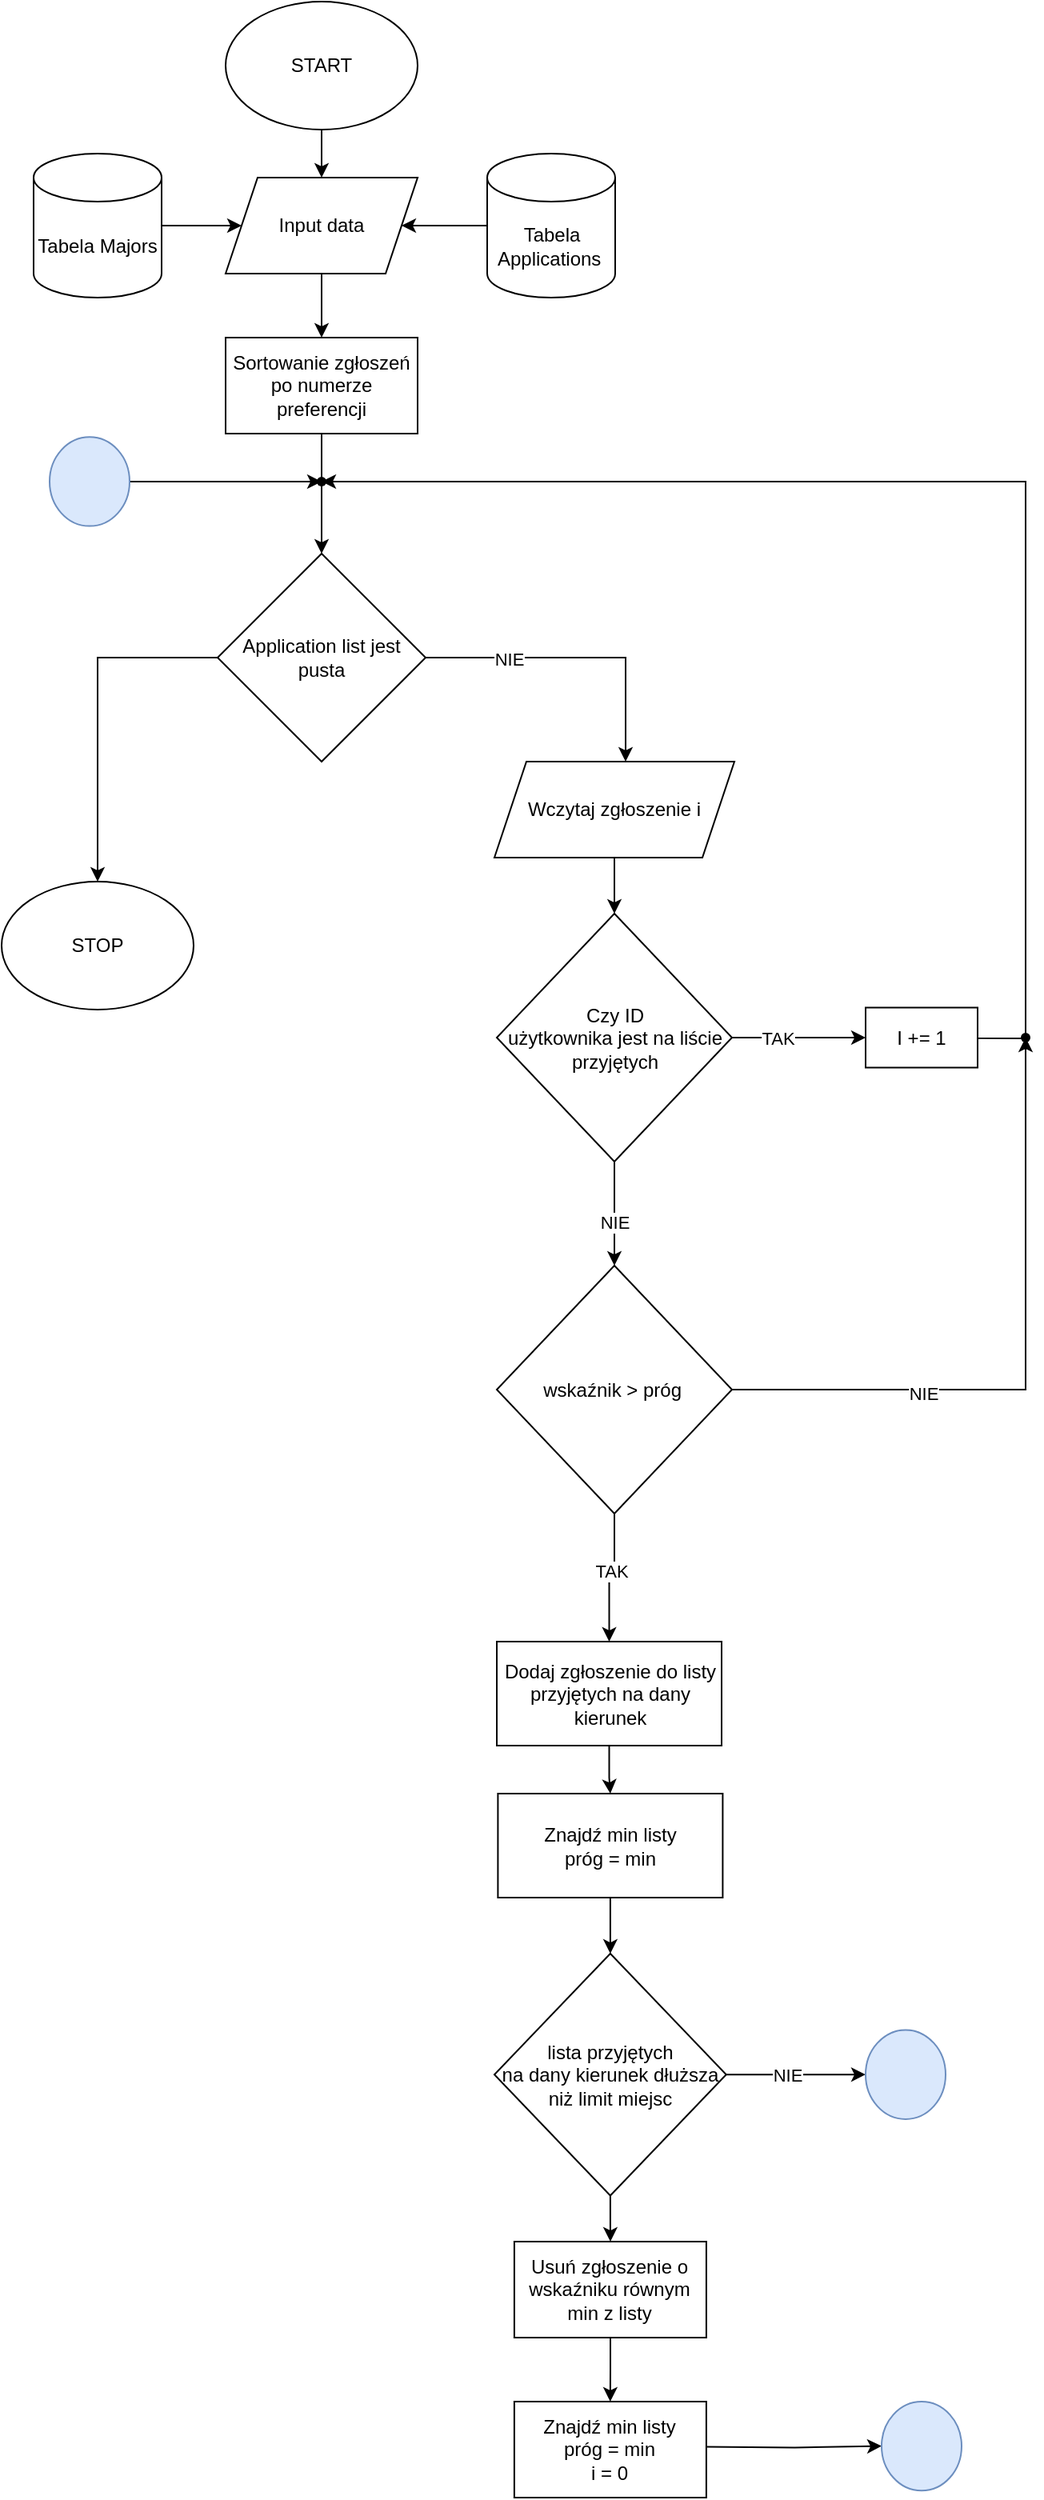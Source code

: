 <mxfile version="22.1.21" type="device">
  <diagram id="C5RBs43oDa-KdzZeNtuy" name="Page-1">
    <mxGraphModel dx="1509" dy="963" grid="1" gridSize="10" guides="1" tooltips="1" connect="1" arrows="1" fold="1" page="1" pageScale="1" pageWidth="827" pageHeight="1169" math="0" shadow="0">
      <root>
        <mxCell id="WIyWlLk6GJQsqaUBKTNV-0" />
        <mxCell id="WIyWlLk6GJQsqaUBKTNV-1" parent="WIyWlLk6GJQsqaUBKTNV-0" />
        <mxCell id="T2nUchE2ZXRneVA1Wp7t-6" value="" style="edgeStyle=orthogonalEdgeStyle;rounded=0;orthogonalLoop=1;jettySize=auto;html=1;" edge="1" parent="WIyWlLk6GJQsqaUBKTNV-1" source="T2nUchE2ZXRneVA1Wp7t-4" target="T2nUchE2ZXRneVA1Wp7t-5">
          <mxGeometry relative="1" as="geometry" />
        </mxCell>
        <mxCell id="T2nUchE2ZXRneVA1Wp7t-4" value="START" style="ellipse;whiteSpace=wrap;html=1;" vertex="1" parent="WIyWlLk6GJQsqaUBKTNV-1">
          <mxGeometry x="250" y="110" width="120" height="80" as="geometry" />
        </mxCell>
        <mxCell id="T2nUchE2ZXRneVA1Wp7t-12" value="" style="edgeStyle=orthogonalEdgeStyle;rounded=0;orthogonalLoop=1;jettySize=auto;html=1;" edge="1" parent="WIyWlLk6GJQsqaUBKTNV-1" source="T2nUchE2ZXRneVA1Wp7t-5" target="T2nUchE2ZXRneVA1Wp7t-11">
          <mxGeometry relative="1" as="geometry" />
        </mxCell>
        <mxCell id="T2nUchE2ZXRneVA1Wp7t-5" value="Input data" style="shape=parallelogram;perimeter=parallelogramPerimeter;whiteSpace=wrap;html=1;fixedSize=1;" vertex="1" parent="WIyWlLk6GJQsqaUBKTNV-1">
          <mxGeometry x="250" y="220" width="120" height="60" as="geometry" />
        </mxCell>
        <mxCell id="T2nUchE2ZXRneVA1Wp7t-8" value="" style="edgeStyle=orthogonalEdgeStyle;rounded=0;orthogonalLoop=1;jettySize=auto;html=1;" edge="1" parent="WIyWlLk6GJQsqaUBKTNV-1" source="T2nUchE2ZXRneVA1Wp7t-7" target="T2nUchE2ZXRneVA1Wp7t-5">
          <mxGeometry relative="1" as="geometry" />
        </mxCell>
        <mxCell id="T2nUchE2ZXRneVA1Wp7t-7" value="Tabela Applications&amp;nbsp;" style="shape=cylinder3;whiteSpace=wrap;html=1;boundedLbl=1;backgroundOutline=1;size=15;" vertex="1" parent="WIyWlLk6GJQsqaUBKTNV-1">
          <mxGeometry x="413.5" y="205" width="80" height="90" as="geometry" />
        </mxCell>
        <mxCell id="T2nUchE2ZXRneVA1Wp7t-10" value="" style="edgeStyle=orthogonalEdgeStyle;rounded=0;orthogonalLoop=1;jettySize=auto;html=1;" edge="1" parent="WIyWlLk6GJQsqaUBKTNV-1" source="T2nUchE2ZXRneVA1Wp7t-9" target="T2nUchE2ZXRneVA1Wp7t-5">
          <mxGeometry relative="1" as="geometry" />
        </mxCell>
        <mxCell id="T2nUchE2ZXRneVA1Wp7t-9" value="Tabela Majors" style="shape=cylinder3;whiteSpace=wrap;html=1;boundedLbl=1;backgroundOutline=1;size=15;" vertex="1" parent="WIyWlLk6GJQsqaUBKTNV-1">
          <mxGeometry x="130" y="205" width="80" height="90" as="geometry" />
        </mxCell>
        <mxCell id="T2nUchE2ZXRneVA1Wp7t-14" value="" style="edgeStyle=orthogonalEdgeStyle;rounded=0;orthogonalLoop=1;jettySize=auto;html=1;" edge="1" parent="WIyWlLk6GJQsqaUBKTNV-1" source="T2nUchE2ZXRneVA1Wp7t-11" target="T2nUchE2ZXRneVA1Wp7t-13">
          <mxGeometry relative="1" as="geometry" />
        </mxCell>
        <mxCell id="T2nUchE2ZXRneVA1Wp7t-11" value="Sortowanie zgłoszeń po numerze preferencji" style="whiteSpace=wrap;html=1;" vertex="1" parent="WIyWlLk6GJQsqaUBKTNV-1">
          <mxGeometry x="250" y="320" width="120" height="60" as="geometry" />
        </mxCell>
        <mxCell id="T2nUchE2ZXRneVA1Wp7t-16" value="" style="edgeStyle=orthogonalEdgeStyle;rounded=0;orthogonalLoop=1;jettySize=auto;html=1;" edge="1" parent="WIyWlLk6GJQsqaUBKTNV-1" source="T2nUchE2ZXRneVA1Wp7t-13" target="T2nUchE2ZXRneVA1Wp7t-15">
          <mxGeometry relative="1" as="geometry">
            <Array as="points">
              <mxPoint x="500" y="520" />
            </Array>
          </mxGeometry>
        </mxCell>
        <mxCell id="T2nUchE2ZXRneVA1Wp7t-17" value="NIE" style="edgeLabel;html=1;align=center;verticalAlign=middle;resizable=0;points=[];" vertex="1" connectable="0" parent="T2nUchE2ZXRneVA1Wp7t-16">
          <mxGeometry x="-0.453" y="-1" relative="1" as="geometry">
            <mxPoint as="offset" />
          </mxGeometry>
        </mxCell>
        <mxCell id="T2nUchE2ZXRneVA1Wp7t-39" value="" style="edgeStyle=orthogonalEdgeStyle;rounded=0;orthogonalLoop=1;jettySize=auto;html=1;" edge="1" parent="WIyWlLk6GJQsqaUBKTNV-1" source="T2nUchE2ZXRneVA1Wp7t-13" target="T2nUchE2ZXRneVA1Wp7t-38">
          <mxGeometry relative="1" as="geometry" />
        </mxCell>
        <mxCell id="T2nUchE2ZXRneVA1Wp7t-13" value="Application list jest pusta" style="rhombus;whiteSpace=wrap;html=1;" vertex="1" parent="WIyWlLk6GJQsqaUBKTNV-1">
          <mxGeometry x="245" y="455" width="130" height="130" as="geometry" />
        </mxCell>
        <mxCell id="T2nUchE2ZXRneVA1Wp7t-19" value="" style="edgeStyle=orthogonalEdgeStyle;rounded=0;orthogonalLoop=1;jettySize=auto;html=1;" edge="1" parent="WIyWlLk6GJQsqaUBKTNV-1" source="T2nUchE2ZXRneVA1Wp7t-15" target="T2nUchE2ZXRneVA1Wp7t-18">
          <mxGeometry relative="1" as="geometry" />
        </mxCell>
        <mxCell id="T2nUchE2ZXRneVA1Wp7t-15" value="Wczytaj zgłoszenie i" style="shape=parallelogram;perimeter=parallelogramPerimeter;whiteSpace=wrap;html=1;fixedSize=1;" vertex="1" parent="WIyWlLk6GJQsqaUBKTNV-1">
          <mxGeometry x="418" y="585" width="150" height="60" as="geometry" />
        </mxCell>
        <mxCell id="T2nUchE2ZXRneVA1Wp7t-21" value="" style="edgeStyle=orthogonalEdgeStyle;rounded=0;orthogonalLoop=1;jettySize=auto;html=1;exitX=1;exitY=0.5;exitDx=0;exitDy=0;" edge="1" parent="WIyWlLk6GJQsqaUBKTNV-1" source="T2nUchE2ZXRneVA1Wp7t-56" target="T2nUchE2ZXRneVA1Wp7t-20">
          <mxGeometry relative="1" as="geometry">
            <mxPoint x="680" y="750" as="sourcePoint" />
            <Array as="points">
              <mxPoint x="670" y="758" />
              <mxPoint x="750" y="758" />
              <mxPoint x="750" y="410" />
            </Array>
          </mxGeometry>
        </mxCell>
        <mxCell id="T2nUchE2ZXRneVA1Wp7t-24" value="" style="edgeStyle=orthogonalEdgeStyle;rounded=0;orthogonalLoop=1;jettySize=auto;html=1;" edge="1" parent="WIyWlLk6GJQsqaUBKTNV-1" source="T2nUchE2ZXRneVA1Wp7t-18" target="T2nUchE2ZXRneVA1Wp7t-23">
          <mxGeometry relative="1" as="geometry" />
        </mxCell>
        <mxCell id="T2nUchE2ZXRneVA1Wp7t-25" value="NIE" style="edgeLabel;html=1;align=center;verticalAlign=middle;resizable=0;points=[];" vertex="1" connectable="0" parent="T2nUchE2ZXRneVA1Wp7t-24">
          <mxGeometry x="0.166" relative="1" as="geometry">
            <mxPoint as="offset" />
          </mxGeometry>
        </mxCell>
        <mxCell id="T2nUchE2ZXRneVA1Wp7t-60" value="" style="edgeStyle=orthogonalEdgeStyle;rounded=0;orthogonalLoop=1;jettySize=auto;html=1;" edge="1" parent="WIyWlLk6GJQsqaUBKTNV-1" source="T2nUchE2ZXRneVA1Wp7t-18" target="T2nUchE2ZXRneVA1Wp7t-56">
          <mxGeometry relative="1" as="geometry" />
        </mxCell>
        <mxCell id="T2nUchE2ZXRneVA1Wp7t-61" value="TAK" style="edgeLabel;html=1;align=center;verticalAlign=middle;resizable=0;points=[];" vertex="1" connectable="0" parent="T2nUchE2ZXRneVA1Wp7t-60">
          <mxGeometry x="-0.312" relative="1" as="geometry">
            <mxPoint as="offset" />
          </mxGeometry>
        </mxCell>
        <mxCell id="T2nUchE2ZXRneVA1Wp7t-18" value="Czy ID &lt;br&gt;użytkownika jest na liście przyjętych" style="rhombus;whiteSpace=wrap;html=1;" vertex="1" parent="WIyWlLk6GJQsqaUBKTNV-1">
          <mxGeometry x="419.5" y="680" width="147" height="155" as="geometry" />
        </mxCell>
        <mxCell id="T2nUchE2ZXRneVA1Wp7t-20" value="" style="shape=waypoint;sketch=0;size=6;pointerEvents=1;points=[];fillColor=default;resizable=0;rotatable=0;perimeter=centerPerimeter;snapToPoint=1;" vertex="1" parent="WIyWlLk6GJQsqaUBKTNV-1">
          <mxGeometry x="300" y="400" width="20" height="20" as="geometry" />
        </mxCell>
        <mxCell id="T2nUchE2ZXRneVA1Wp7t-27" value="" style="edgeStyle=orthogonalEdgeStyle;rounded=0;orthogonalLoop=1;jettySize=auto;html=1;" edge="1" parent="WIyWlLk6GJQsqaUBKTNV-1" source="T2nUchE2ZXRneVA1Wp7t-23" target="T2nUchE2ZXRneVA1Wp7t-26">
          <mxGeometry relative="1" as="geometry">
            <Array as="points">
              <mxPoint x="750" y="978" />
              <mxPoint x="750" y="758" />
            </Array>
          </mxGeometry>
        </mxCell>
        <mxCell id="T2nUchE2ZXRneVA1Wp7t-28" value="NIE" style="edgeLabel;html=1;align=center;verticalAlign=middle;resizable=0;points=[];" vertex="1" connectable="0" parent="T2nUchE2ZXRneVA1Wp7t-27">
          <mxGeometry x="-0.408" y="-2" relative="1" as="geometry">
            <mxPoint as="offset" />
          </mxGeometry>
        </mxCell>
        <mxCell id="T2nUchE2ZXRneVA1Wp7t-30" value="" style="edgeStyle=orthogonalEdgeStyle;rounded=0;orthogonalLoop=1;jettySize=auto;html=1;" edge="1" parent="WIyWlLk6GJQsqaUBKTNV-1" source="T2nUchE2ZXRneVA1Wp7t-23" target="T2nUchE2ZXRneVA1Wp7t-29">
          <mxGeometry relative="1" as="geometry" />
        </mxCell>
        <mxCell id="T2nUchE2ZXRneVA1Wp7t-33" value="TAK" style="edgeLabel;html=1;align=center;verticalAlign=middle;resizable=0;points=[];" vertex="1" connectable="0" parent="T2nUchE2ZXRneVA1Wp7t-30">
          <mxGeometry x="-0.139" y="-2" relative="1" as="geometry">
            <mxPoint as="offset" />
          </mxGeometry>
        </mxCell>
        <mxCell id="T2nUchE2ZXRneVA1Wp7t-23" value="wskaźnik &amp;gt; próg&amp;nbsp;" style="rhombus;whiteSpace=wrap;html=1;" vertex="1" parent="WIyWlLk6GJQsqaUBKTNV-1">
          <mxGeometry x="419.5" y="900" width="147" height="155" as="geometry" />
        </mxCell>
        <mxCell id="T2nUchE2ZXRneVA1Wp7t-26" value="" style="shape=waypoint;sketch=0;size=6;pointerEvents=1;points=[];fillColor=default;resizable=0;rotatable=0;perimeter=centerPerimeter;snapToPoint=1;" vertex="1" parent="WIyWlLk6GJQsqaUBKTNV-1">
          <mxGeometry x="740" y="747.5" width="20" height="20" as="geometry" />
        </mxCell>
        <mxCell id="T2nUchE2ZXRneVA1Wp7t-80" value="" style="edgeStyle=orthogonalEdgeStyle;rounded=0;orthogonalLoop=1;jettySize=auto;html=1;" edge="1" parent="WIyWlLk6GJQsqaUBKTNV-1" source="T2nUchE2ZXRneVA1Wp7t-29" target="T2nUchE2ZXRneVA1Wp7t-79">
          <mxGeometry relative="1" as="geometry" />
        </mxCell>
        <mxCell id="T2nUchE2ZXRneVA1Wp7t-29" value="Dodaj zgłoszenie do listy przyjętych na dany kierunek" style="whiteSpace=wrap;html=1;" vertex="1" parent="WIyWlLk6GJQsqaUBKTNV-1">
          <mxGeometry x="419.5" y="1135" width="140.5" height="65" as="geometry" />
        </mxCell>
        <mxCell id="T2nUchE2ZXRneVA1Wp7t-38" value="STOP" style="ellipse;whiteSpace=wrap;html=1;" vertex="1" parent="WIyWlLk6GJQsqaUBKTNV-1">
          <mxGeometry x="110" y="660" width="120" height="80" as="geometry" />
        </mxCell>
        <mxCell id="T2nUchE2ZXRneVA1Wp7t-46" value="" style="edgeStyle=orthogonalEdgeStyle;rounded=0;orthogonalLoop=1;jettySize=auto;html=1;" edge="1" parent="WIyWlLk6GJQsqaUBKTNV-1" source="T2nUchE2ZXRneVA1Wp7t-43" target="T2nUchE2ZXRneVA1Wp7t-45">
          <mxGeometry relative="1" as="geometry" />
        </mxCell>
        <mxCell id="T2nUchE2ZXRneVA1Wp7t-49" value="NIE" style="edgeLabel;html=1;align=center;verticalAlign=middle;resizable=0;points=[];" vertex="1" connectable="0" parent="T2nUchE2ZXRneVA1Wp7t-46">
          <mxGeometry x="-0.144" relative="1" as="geometry">
            <mxPoint as="offset" />
          </mxGeometry>
        </mxCell>
        <mxCell id="T2nUchE2ZXRneVA1Wp7t-53" value="" style="edgeStyle=orthogonalEdgeStyle;rounded=0;orthogonalLoop=1;jettySize=auto;html=1;" edge="1" parent="WIyWlLk6GJQsqaUBKTNV-1" source="T2nUchE2ZXRneVA1Wp7t-43" target="T2nUchE2ZXRneVA1Wp7t-52">
          <mxGeometry relative="1" as="geometry" />
        </mxCell>
        <mxCell id="T2nUchE2ZXRneVA1Wp7t-43" value="lista przyjętych &lt;br&gt;na dany kierunek dłuższa niż limit miejsc" style="rhombus;whiteSpace=wrap;html=1;" vertex="1" parent="WIyWlLk6GJQsqaUBKTNV-1">
          <mxGeometry x="418" y="1330" width="144.88" height="151.25" as="geometry" />
        </mxCell>
        <mxCell id="T2nUchE2ZXRneVA1Wp7t-45" value="" style="ellipse;whiteSpace=wrap;html=1;fillColor=#dae8fc;strokeColor=#6c8ebf;" vertex="1" parent="WIyWlLk6GJQsqaUBKTNV-1">
          <mxGeometry x="650" y="1377.81" width="50" height="55.63" as="geometry" />
        </mxCell>
        <mxCell id="T2nUchE2ZXRneVA1Wp7t-51" value="" style="edgeStyle=orthogonalEdgeStyle;rounded=0;orthogonalLoop=1;jettySize=auto;html=1;" edge="1" parent="WIyWlLk6GJQsqaUBKTNV-1" source="T2nUchE2ZXRneVA1Wp7t-50" target="T2nUchE2ZXRneVA1Wp7t-20">
          <mxGeometry relative="1" as="geometry" />
        </mxCell>
        <mxCell id="T2nUchE2ZXRneVA1Wp7t-50" value="" style="ellipse;whiteSpace=wrap;html=1;fillColor=#dae8fc;strokeColor=#6c8ebf;" vertex="1" parent="WIyWlLk6GJQsqaUBKTNV-1">
          <mxGeometry x="140" y="382.18" width="50" height="55.63" as="geometry" />
        </mxCell>
        <mxCell id="T2nUchE2ZXRneVA1Wp7t-63" value="" style="edgeStyle=orthogonalEdgeStyle;rounded=0;orthogonalLoop=1;jettySize=auto;html=1;" edge="1" parent="WIyWlLk6GJQsqaUBKTNV-1" source="T2nUchE2ZXRneVA1Wp7t-52" target="T2nUchE2ZXRneVA1Wp7t-62">
          <mxGeometry relative="1" as="geometry" />
        </mxCell>
        <mxCell id="T2nUchE2ZXRneVA1Wp7t-52" value="Usuń zgłoszenie o wskaźniku równym min z listy" style="whiteSpace=wrap;html=1;" vertex="1" parent="WIyWlLk6GJQsqaUBKTNV-1">
          <mxGeometry x="430.45" y="1510.005" width="120" height="60" as="geometry" />
        </mxCell>
        <mxCell id="T2nUchE2ZXRneVA1Wp7t-56" value="I += 1" style="rounded=0;whiteSpace=wrap;html=1;" vertex="1" parent="WIyWlLk6GJQsqaUBKTNV-1">
          <mxGeometry x="650" y="738.75" width="70" height="37.5" as="geometry" />
        </mxCell>
        <mxCell id="T2nUchE2ZXRneVA1Wp7t-62" value="Znajdź min listy&lt;br&gt;próg = min&lt;br&gt;i = 0" style="whiteSpace=wrap;html=1;" vertex="1" parent="WIyWlLk6GJQsqaUBKTNV-1">
          <mxGeometry x="430.44" y="1609.995" width="120" height="60" as="geometry" />
        </mxCell>
        <mxCell id="T2nUchE2ZXRneVA1Wp7t-76" value="" style="edgeStyle=orthogonalEdgeStyle;rounded=0;orthogonalLoop=1;jettySize=auto;html=1;" edge="1" parent="WIyWlLk6GJQsqaUBKTNV-1" target="T2nUchE2ZXRneVA1Wp7t-78">
          <mxGeometry relative="1" as="geometry">
            <mxPoint x="550.44" y="1638.19" as="sourcePoint" />
          </mxGeometry>
        </mxCell>
        <mxCell id="T2nUchE2ZXRneVA1Wp7t-78" value="" style="ellipse;whiteSpace=wrap;html=1;fillColor=#dae8fc;strokeColor=#6c8ebf;" vertex="1" parent="WIyWlLk6GJQsqaUBKTNV-1">
          <mxGeometry x="660" y="1610" width="50" height="55.63" as="geometry" />
        </mxCell>
        <mxCell id="T2nUchE2ZXRneVA1Wp7t-81" value="" style="edgeStyle=orthogonalEdgeStyle;rounded=0;orthogonalLoop=1;jettySize=auto;html=1;" edge="1" parent="WIyWlLk6GJQsqaUBKTNV-1" source="T2nUchE2ZXRneVA1Wp7t-79" target="T2nUchE2ZXRneVA1Wp7t-43">
          <mxGeometry relative="1" as="geometry" />
        </mxCell>
        <mxCell id="T2nUchE2ZXRneVA1Wp7t-79" value="Znajdź min listy&lt;br&gt;próg = min" style="whiteSpace=wrap;html=1;" vertex="1" parent="WIyWlLk6GJQsqaUBKTNV-1">
          <mxGeometry x="420.2" y="1230" width="140.5" height="65" as="geometry" />
        </mxCell>
      </root>
    </mxGraphModel>
  </diagram>
</mxfile>
